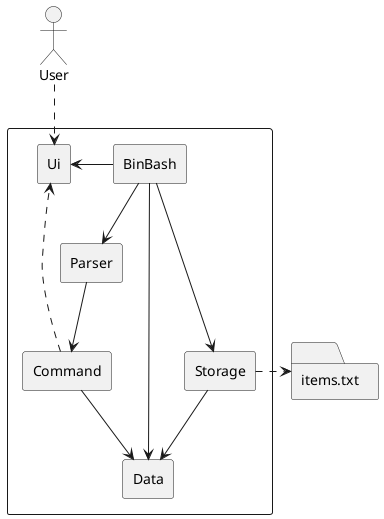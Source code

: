 @startuml

skinparam componentStyle rectangle

actor User
folder "items.txt"

component {
    User .down.> [Ui]
    [BinBash] -left-> [Ui]
    [BinBash] --> [Parser]
    [BinBash] --> [Storage]
    [BinBash] --> [Data]

    [Parser] --> [Command]
    [Command] --> [Data]
    [Storage] --> [Data]

    [Command] ..> [Ui]
    [Storage] .right.> "items.txt"
}

@enduml